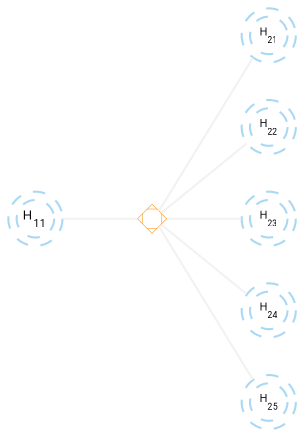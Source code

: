 digraph neural_network {
    bgcolor="transparent"
    rankdir=LR;
    node [shape=circle color=gray95 fontname="Roboto Condensed"];

    hidden1 [label=<H<sub>11</sub>> fixedsize=True fontsize =6 width = .25 color = "#56B4E980" shape=doublecircle style=dashed penwidth=1];

    // subgraph cluster_activation {
    //     color=transparent;
    //     rank = same;
        activation1 [label="" fixedsize=True fontsize =6 width=.2 height=.2 color = "darkorange" penwidth=.25 fillcolor="white" shape=Mdiamond];
        // activation2 [label="" fixedsize=True fontsize =6 width=.1 height=.1 color = "darkorange" penwidth=.25 fillcolor="white" shape=Mdiamond];
        // activation3 [label="" fixedsize=True fontsize =6 width=.1 height=.1 color = "darkorange" penwidth=.25 fillcolor="white" shape=Mdiamond];
        // activation4 [label="" fixedsize=True fontsize =6 width=.1 height=.1 color = "darkorange" penwidth=.25 fillcolor="white" shape=Mdiamond];
        // activation5 [label="" fixedsize=True fontsize =6 width=.1 height=.1 color = "darkorange" penwidth=.25 fillcolor="white" shape=Mdiamond];
    // }

    hidden1 -> activation1 [label = "" weight=10 arrowhead="none" minlen=1 color=gray95 penwidth=1];
    // hidden1 -> activation2 [label = "" weight=10 arrowhead="none" minlen=1 color=gray95 penwidth=1];
    // hidden1 -> activation3 [label = "" weight=10 arrowhead="none" minlen=1 color=gray95 penwidth=1]; 
    // hidden1 -> activation4 [label = "" weight=10 arrowhead="none" minlen=1 color=gray95 penwidth=1]; 
    // hidden1 -> activation5 [label = "" weight=10 arrowhead="none" minlen=1 color=gray95 penwidth=1]; 

 
    // subgraph cluster_end {
    //     color=transparent;
    //     rank = same;
    //     trans1, trans2, trans3, trans4, trans5 [label="" color = "transparent"];
    // // }

    //     activation1 -> trans1 [weight=1 arrowhead="none" label = ""  minlen=1 color=gray95 penwidth=1];
    //     activation2 -> trans2 [weight=1 arrowhead="none" label = ""  minlen=1 color=gray95 penwidth=1];
    //     activation3 -> trans3 [weight=1 arrowhead="none" label = ""  minlen=1 color=gray95 penwidth=1];
    //     activation4 -> trans4 [weight=1 arrowhead="none" label = ""  minlen=1 color=gray95 penwidth=1];
    //     activation5 -> trans5 [weight=1 arrowhead="none" label = ""  minlen=1 color=gray95 penwidth=1];        

    H21[label=<H<sub>21</sub>> fixedsize=True fontsize =5 width = .25 color = "#56B4E980" shape=doublecircle style=dashed penwidth=1];
    H22[label=<H<sub>22</sub>> fixedsize=True fontsize =5 width = .25 color = "#56B4E980" shape=doublecircle style=dashed penwidth=1];
    H23[label=<H<sub>23</sub>> fixedsize=True fontsize =5 width = .25 color = "#56B4E980" shape=doublecircle style=dashed penwidth=1];
    H24[label=<H<sub>24</sub>> fixedsize=True fontsize =5 width = .25 color = "#56B4E980" shape=doublecircle style=dashed penwidth=1];
    H25[label=<H<sub>25</sub>> fixedsize=True fontsize =5 width = .25 color = "#56B4E980" shape=doublecircle style=dashed penwidth=1];

    activation1 -> H21  [label = "" weight=10 arrowhead="none" minlen=1 color=gray95 penwidth=1];
    activation1 -> H22  [label = "" weight=10 arrowhead="none" minlen=1 color=gray95 penwidth=1];
    activation1 -> H23  [label = "" weight=10 arrowhead="none" minlen=1 color=gray95 penwidth=1]; 
    activation1 -> H24  [label = "" weight=10 arrowhead="none" minlen=1 color=gray95 penwidth=1]; 
    activation1 -> H25  [label = "" weight=10 arrowhead="none" minlen=1 color=gray95 penwidth=1]; 
}